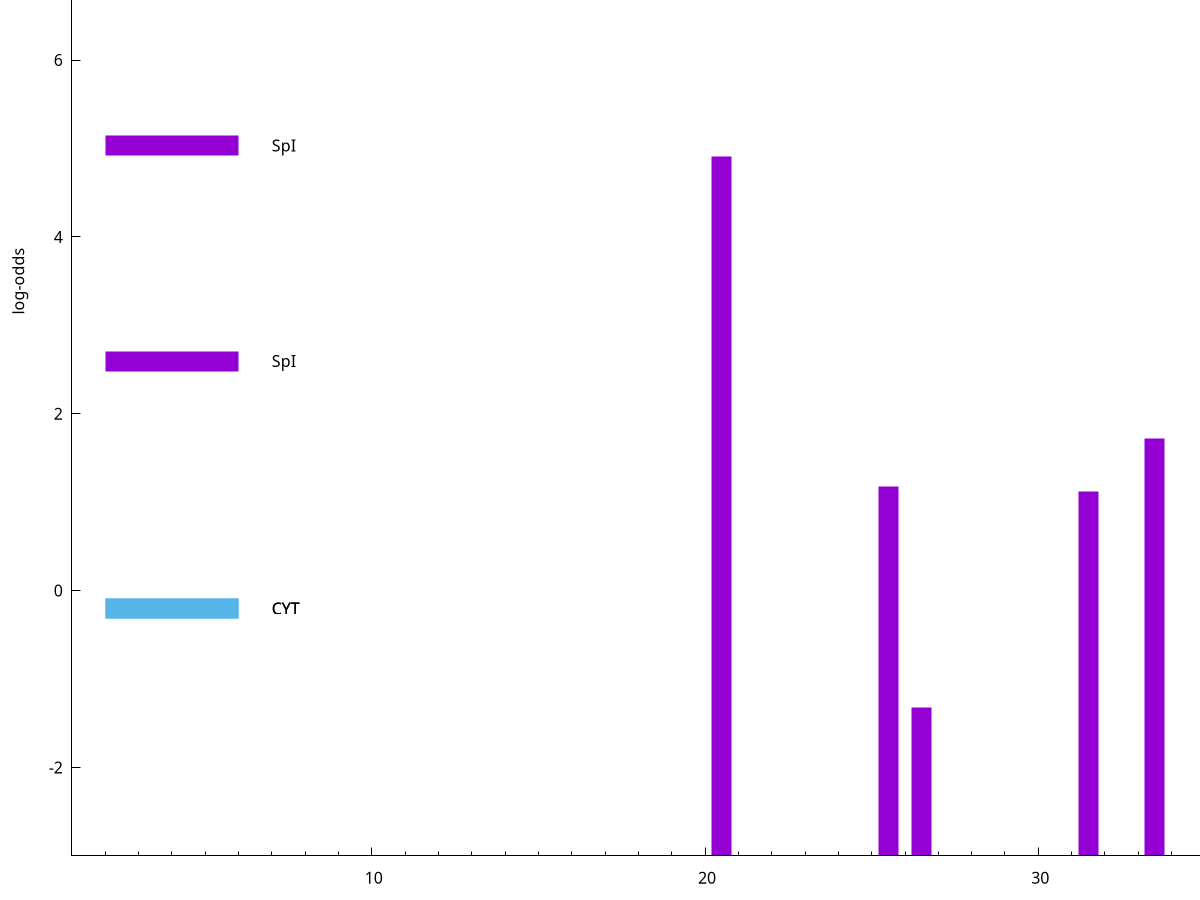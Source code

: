 set title "LipoP predictions for SRR3996252.gff"
set size 2., 1.4
set xrange [1:70] 
set mxtics 10
set yrange [-3:10]
set y2range [0:13]
set ylabel "log-odds"
set term postscript eps color solid "Helvetica" 30
set output "SRR3996252.gff9.eps"
set arrow from 2,7.31945 to 6,7.31945 nohead lt 4 lw 20
set label "TMH" at 7,7.31945
set arrow from 2,5.03293 to 6,5.03293 nohead lt 1 lw 20
set label "SpI" at 7,5.03293
set arrow from 2,2.59532 to 6,2.59532 nohead lt 1 lw 20
set label "SpI" at 7,2.59532
set arrow from 2,-0.200913 to 6,-0.200913 nohead lt 3 lw 20
set label "CYT" at 7,-0.200913
set arrow from 2,-0.200913 to 6,-0.200913 nohead lt 3 lw 20
set label "CYT" at 7,-0.200913
set arrow from 2,7.31945 to 6,7.31945 nohead lt 4 lw 20
set label "TMH" at 7,7.31945
# NOTE: The scores below are the log-odds scores with the threshold
# NOTE: subtracted (a hack to make gnuplot make the histogram all
# NOTE: look nice).
plot "-" axes x1y2 title "" with impulses lt 1 lw 20
20.500000 7.905350
33.500000 4.716140
25.500000 4.176080
31.500000 4.118670
26.500000 1.672870
36.500000 1.326230
e
exit
